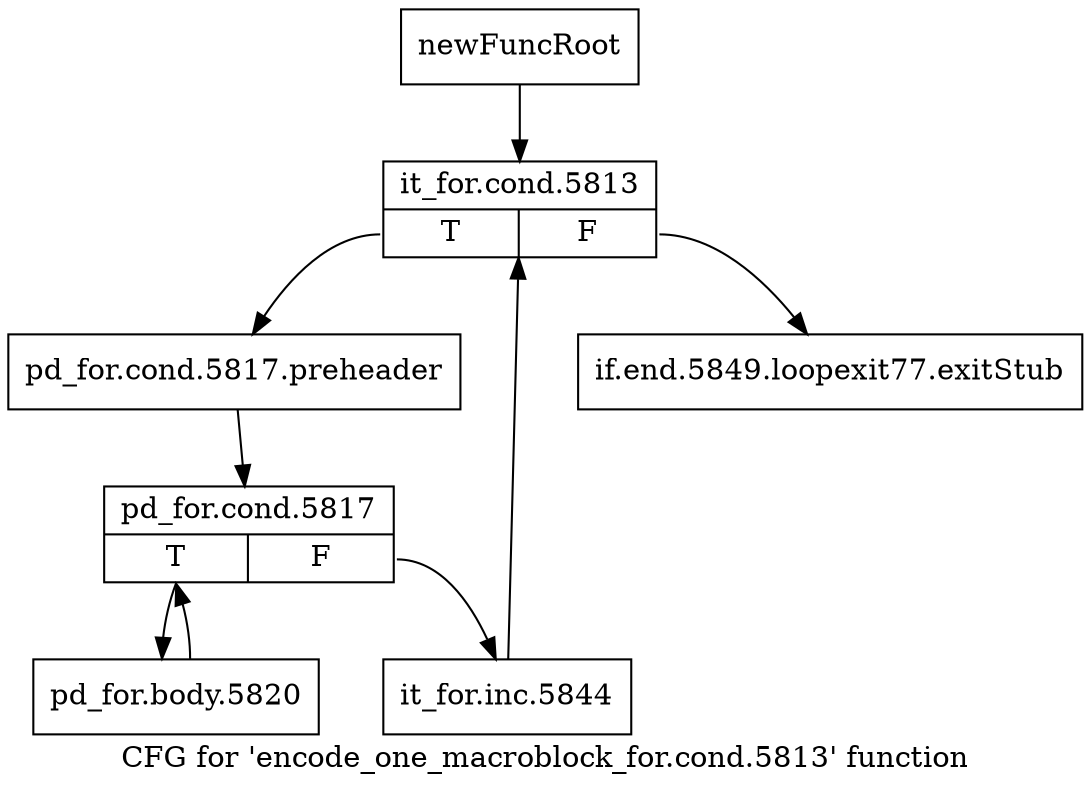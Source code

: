 digraph "CFG for 'encode_one_macroblock_for.cond.5813' function" {
	label="CFG for 'encode_one_macroblock_for.cond.5813' function";

	Node0x2cdec40 [shape=record,label="{newFuncRoot}"];
	Node0x2cdec40 -> Node0x2cdece0;
	Node0x2cdec90 [shape=record,label="{if.end.5849.loopexit77.exitStub}"];
	Node0x2cdece0 [shape=record,label="{it_for.cond.5813|{<s0>T|<s1>F}}"];
	Node0x2cdece0:s0 -> Node0x2cdf1c0;
	Node0x2cdece0:s1 -> Node0x2cdec90;
	Node0x2cdf1c0 [shape=record,label="{pd_for.cond.5817.preheader}"];
	Node0x2cdf1c0 -> Node0x2cdf210;
	Node0x2cdf210 [shape=record,label="{pd_for.cond.5817|{<s0>T|<s1>F}}"];
	Node0x2cdf210:s0 -> Node0x2cdf2b0;
	Node0x2cdf210:s1 -> Node0x2cdf260;
	Node0x2cdf260 [shape=record,label="{it_for.inc.5844}"];
	Node0x2cdf260 -> Node0x2cdece0;
	Node0x2cdf2b0 [shape=record,label="{pd_for.body.5820}"];
	Node0x2cdf2b0 -> Node0x2cdf210;
}
